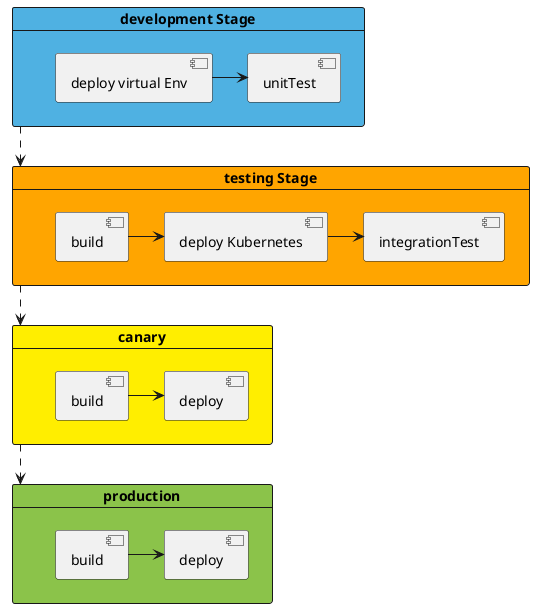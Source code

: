@startuml

!define DEV_BLUE #4FB1E2
!define TEST_ORANGE #FFA500
!define CANARY_YELLOW #FFEE00
!define PROD_GREEN #8BC34A
!define DEFAULT_WHITE #FFFFFF

!define DEV_WIDTH 200
!define TEST_WIDTH 250
!define CANARY_WIDTH 200
!define PROD_WIDTH 200

card development as "development Stage" DEV_BLUE{
    component virtualEnv as "deploy virtual Env"
    component unitTest 
    virtualEnv -> unitTest
}   

card testing as "testing Stage" TEST_ORANGE{
    component buildTest as "build"
    component integrationTest
    component deployTest as "deploy Kubernetes"
    buildTest -> deployTest
    deployTest -> integrationTest
}
card canary CANARY_YELLOW  {
    component buildCanary as "build"
    component deployCanary as "deploy"
    buildCanary -> deployCanary
}
card production PROD_GREEN {
    component buildProduction as "build"
    component deployProduction as "deploy"
    buildProduction -> deployProduction
}


development ..> testing 
testing ..> canary 
canary ..> production 




@enduml